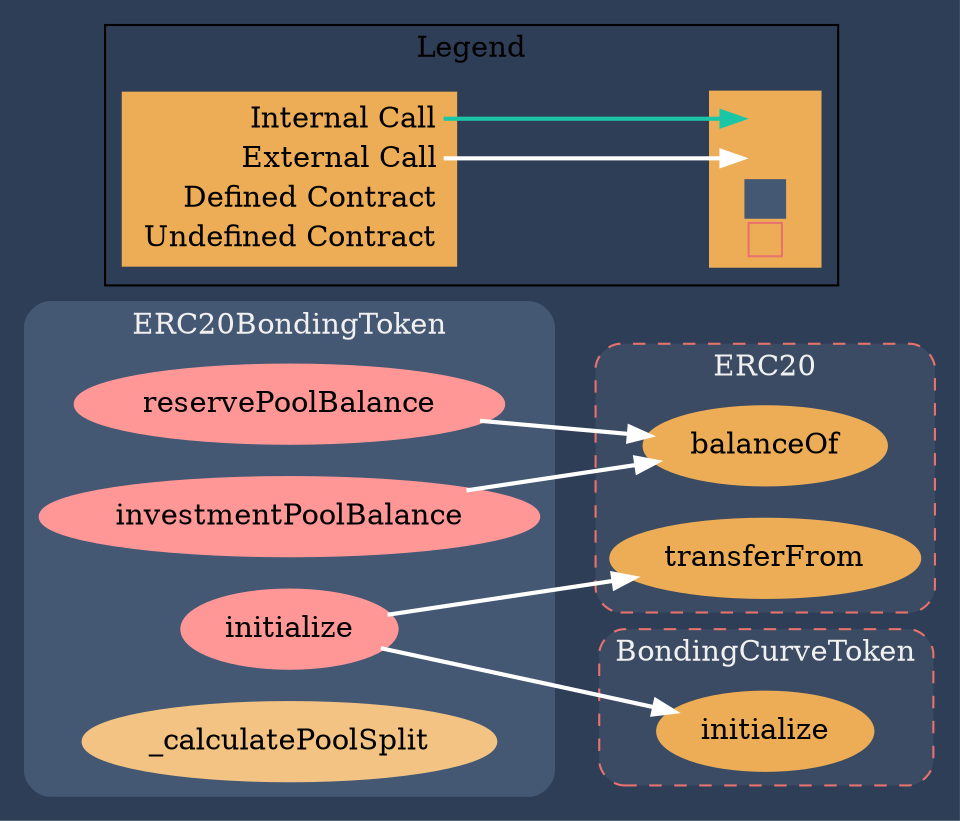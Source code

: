 digraph G {
  graph [ ratio = "auto", page = "100", compound =true, bgcolor = "#2e3e56" ];
  node [ style = "filled", fillcolor = "#edad56", color = "#edad56", penwidth =3 ];
  edge [ color = "#fcfcfc", penwidth =2, fontname = "helvetica Neue Ultra Light" ];
subgraph "clusterERC20BondingToken" {
  graph [ label = "ERC20BondingToken", color = "#445773", fontcolor = "#f0f0f0", style = "rounded", bgcolor = "#445773" ];
  "ERC20BondingToken.initialize" [ label = "initialize", color = "#FF9797", fillcolor = "#FF9797" ];
  "ERC20BondingToken.reservePoolBalance" [ label = "reservePoolBalance", color = "#FF9797", fillcolor = "#FF9797" ];
  "ERC20BondingToken.investmentPoolBalance" [ label = "investmentPoolBalance", color = "#FF9797", fillcolor = "#FF9797" ];
  "ERC20BondingToken._calculatePoolSplit" [ label = "_calculatePoolSplit", color = "#f2c383", fillcolor = "#f2c383" ];
}

subgraph "clusterERC20" {
  graph [ label = "ERC20", color = "#e8726d", fontcolor = "#f0f0f0", style = "rounded,dashed", bgcolor = "#3b4b63" ];
  "ERC20.transferFrom" [ label = "transferFrom" ];
  "ERC20.balanceOf" [ label = "balanceOf" ];
}

subgraph "clusterBondingCurveToken" {
  graph [ label = "BondingCurveToken", color = "#e8726d", fontcolor = "#f0f0f0", style = "rounded,dashed", bgcolor = "#3b4b63" ];
  "BondingCurveToken.initialize" [ label = "initialize" ];
}

  "ERC20BondingToken.initialize";
  "ERC20.transferFrom";
  "BondingCurveToken.initialize";
  "ERC20BondingToken.reservePoolBalance";
  "ERC20.balanceOf";
  "ERC20BondingToken.investmentPoolBalance";
  "ERC20BondingToken.initialize" -> "ERC20.transferFrom" [ color = "white" ];
  "ERC20BondingToken.initialize" -> "BondingCurveToken.initialize" [ color = "white" ];
  "ERC20BondingToken.reservePoolBalance" -> "ERC20.balanceOf" [ color = "white" ];
  "ERC20BondingToken.investmentPoolBalance" -> "ERC20.balanceOf" [ color = "white" ];


rankdir=LR
node [shape=plaintext]
subgraph cluster_01 { 
label = "Legend";
key [label=<<table border="0" cellpadding="2" cellspacing="0" cellborder="0">
  <tr><td align="right" port="i1">Internal Call</td></tr>
  <tr><td align="right" port="i2">External Call</td></tr>
  <tr><td align="right" port="i3">Defined Contract</td></tr>
  <tr><td align="right" port="i4">Undefined Contract</td></tr>
  </table>>]
key2 [label=<<table border="0" cellpadding="2" cellspacing="0" cellborder="0">
  <tr><td port="i1">&nbsp;&nbsp;&nbsp;</td></tr>
  <tr><td port="i2">&nbsp;&nbsp;&nbsp;</td></tr>
  <tr><td port="i3" bgcolor="#445773">&nbsp;&nbsp;&nbsp;</td></tr>
  <tr><td port="i4">
    <table border="1" cellborder="0" cellspacing="0" cellpadding="7" color="#e8726d">
      <tr>
       <td></td>
      </tr>
     </table>
  </td></tr>
  </table>>]
key:i1:e -> key2:i1:w [color="#1bc6a6"]
key:i2:e -> key2:i2:w [color="white"]
}
}
